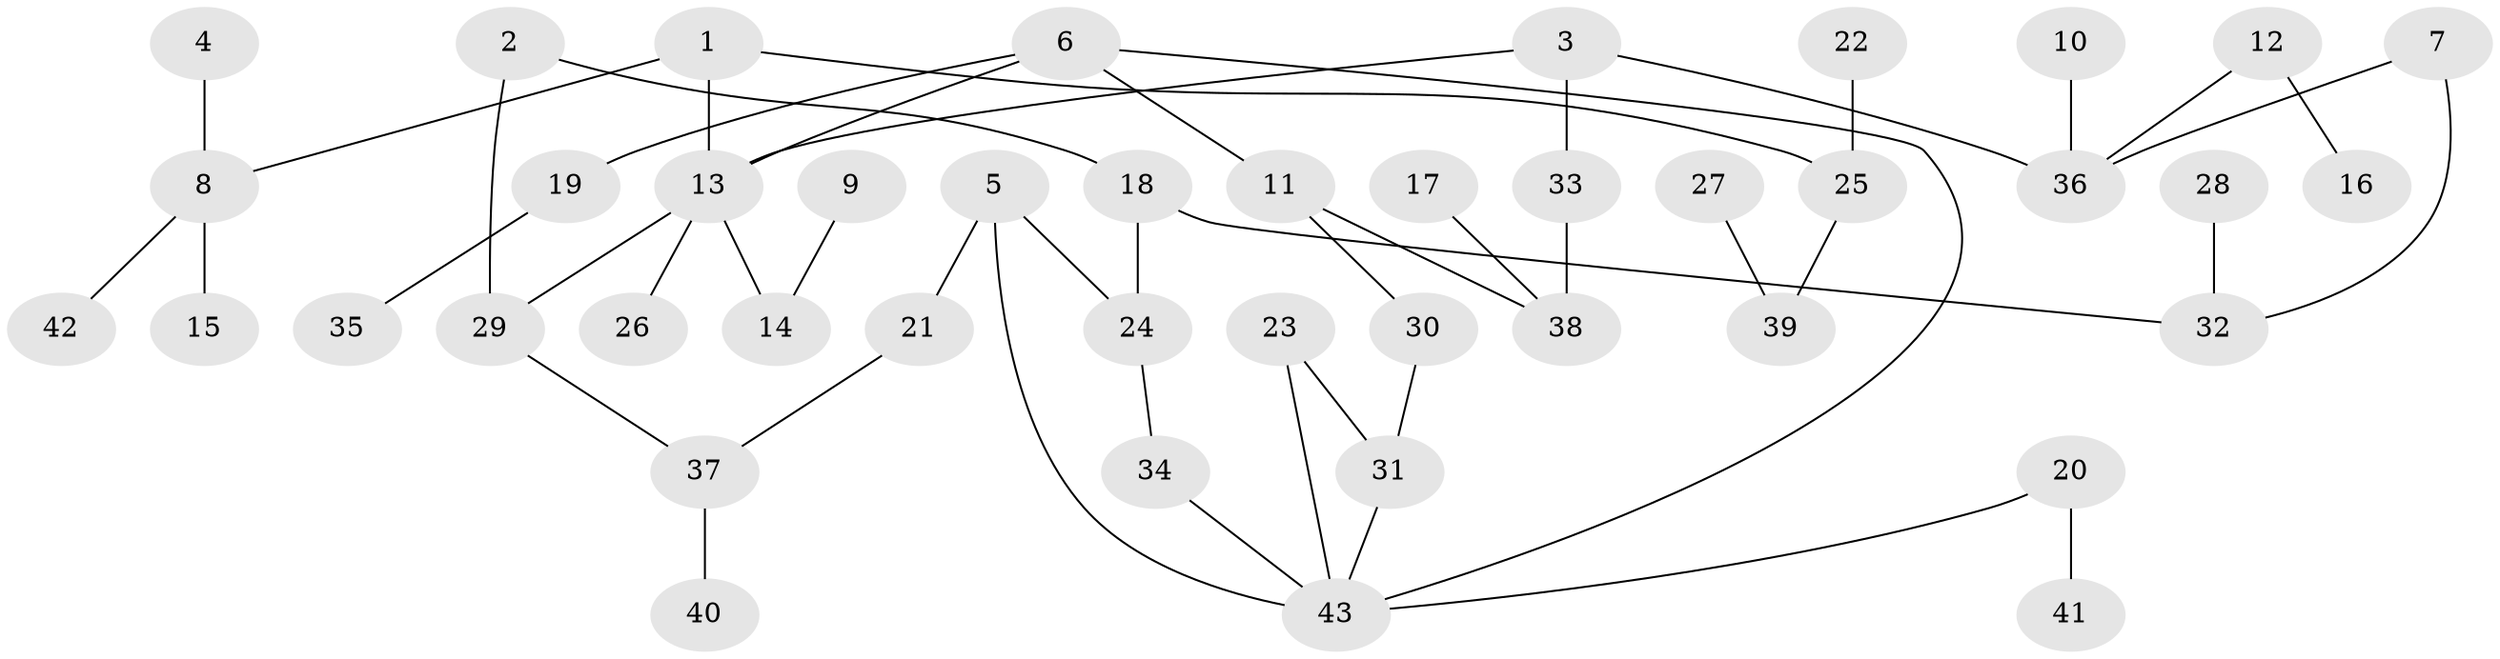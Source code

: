 // original degree distribution, {7: 0.018867924528301886, 5: 0.04716981132075472, 3: 0.1320754716981132, 2: 0.37735849056603776, 4: 0.05660377358490566, 1: 0.36792452830188677}
// Generated by graph-tools (version 1.1) at 2025/36/03/04/25 23:36:04]
// undirected, 43 vertices, 49 edges
graph export_dot {
  node [color=gray90,style=filled];
  1;
  2;
  3;
  4;
  5;
  6;
  7;
  8;
  9;
  10;
  11;
  12;
  13;
  14;
  15;
  16;
  17;
  18;
  19;
  20;
  21;
  22;
  23;
  24;
  25;
  26;
  27;
  28;
  29;
  30;
  31;
  32;
  33;
  34;
  35;
  36;
  37;
  38;
  39;
  40;
  41;
  42;
  43;
  1 -- 8 [weight=1.0];
  1 -- 13 [weight=1.0];
  1 -- 25 [weight=1.0];
  2 -- 18 [weight=1.0];
  2 -- 29 [weight=1.0];
  3 -- 13 [weight=1.0];
  3 -- 33 [weight=1.0];
  3 -- 36 [weight=1.0];
  4 -- 8 [weight=1.0];
  5 -- 21 [weight=1.0];
  5 -- 24 [weight=1.0];
  5 -- 43 [weight=1.0];
  6 -- 11 [weight=1.0];
  6 -- 13 [weight=1.0];
  6 -- 19 [weight=1.0];
  6 -- 43 [weight=1.0];
  7 -- 32 [weight=1.0];
  7 -- 36 [weight=1.0];
  8 -- 15 [weight=1.0];
  8 -- 42 [weight=1.0];
  9 -- 14 [weight=1.0];
  10 -- 36 [weight=1.0];
  11 -- 30 [weight=1.0];
  11 -- 38 [weight=1.0];
  12 -- 16 [weight=1.0];
  12 -- 36 [weight=1.0];
  13 -- 14 [weight=1.0];
  13 -- 26 [weight=1.0];
  13 -- 29 [weight=1.0];
  17 -- 38 [weight=1.0];
  18 -- 24 [weight=1.0];
  18 -- 32 [weight=1.0];
  19 -- 35 [weight=1.0];
  20 -- 41 [weight=1.0];
  20 -- 43 [weight=1.0];
  21 -- 37 [weight=1.0];
  22 -- 25 [weight=1.0];
  23 -- 31 [weight=1.0];
  23 -- 43 [weight=1.0];
  24 -- 34 [weight=1.0];
  25 -- 39 [weight=1.0];
  27 -- 39 [weight=1.0];
  28 -- 32 [weight=1.0];
  29 -- 37 [weight=1.0];
  30 -- 31 [weight=1.0];
  31 -- 43 [weight=1.0];
  33 -- 38 [weight=1.0];
  34 -- 43 [weight=1.0];
  37 -- 40 [weight=1.0];
}
